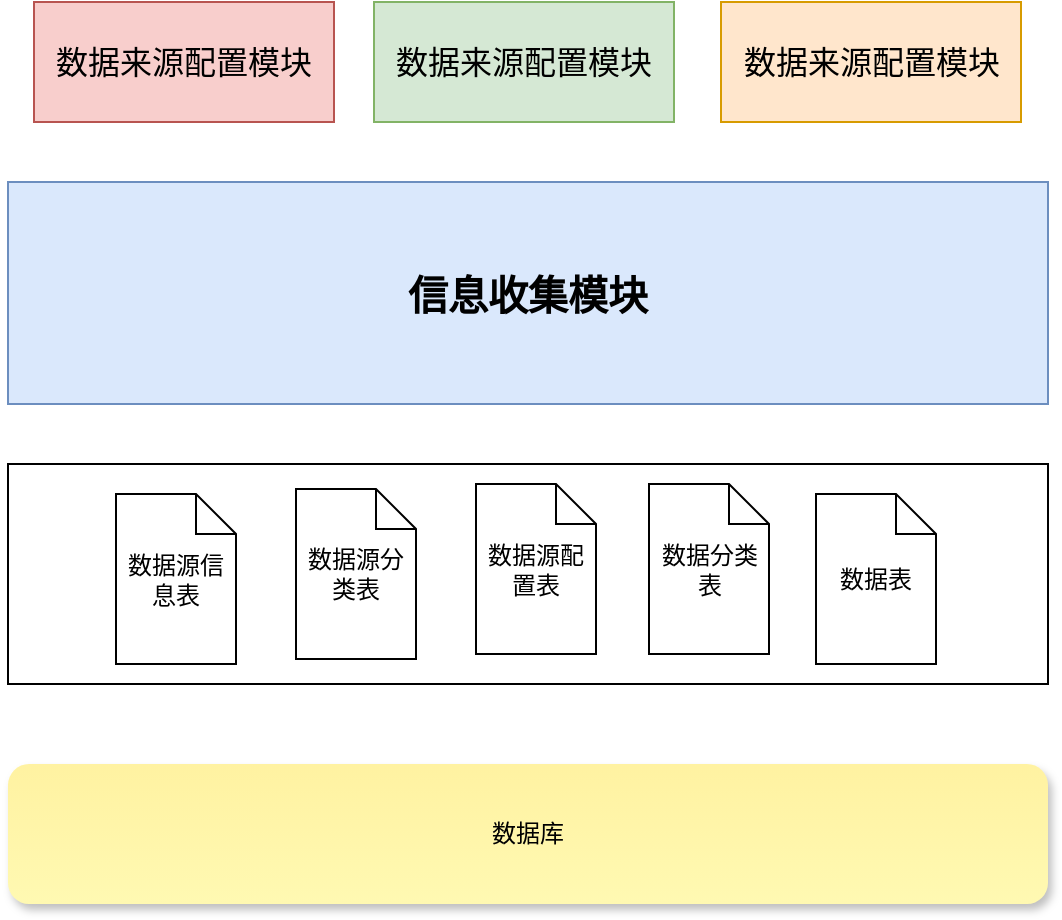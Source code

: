 <mxfile version="21.6.6" type="github">
  <diagram name="第 1 页" id="w53rVpv-0Bljx8trRUmC">
    <mxGraphModel dx="1434" dy="768" grid="1" gridSize="10" guides="1" tooltips="1" connect="1" arrows="1" fold="1" page="1" pageScale="1" pageWidth="827" pageHeight="1169" math="0" shadow="0">
      <root>
        <mxCell id="0" />
        <mxCell id="1" parent="0" />
        <mxCell id="UmqbzG80Im-ruK181eQt-31" value="信息收集模块" style="rounded=0;whiteSpace=wrap;html=1;fontFamily=宋体;fontSize=20;fillColor=#dae8fc;strokeColor=#6c8ebf;fontStyle=1" vertex="1" parent="1">
          <mxGeometry x="160" y="449" width="520" height="111" as="geometry" />
        </mxCell>
        <mxCell id="UmqbzG80Im-ruK181eQt-34" value="数据来源配置模块" style="rounded=0;whiteSpace=wrap;html=1;fontFamily=宋体;fontSize=16;fillColor=#f8cecc;strokeColor=#b85450;" vertex="1" parent="1">
          <mxGeometry x="173" y="359" width="150" height="60" as="geometry" />
        </mxCell>
        <mxCell id="UmqbzG80Im-ruK181eQt-35" value="数据来源配置模块" style="rounded=0;whiteSpace=wrap;html=1;fontFamily=宋体;fontSize=16;fillColor=#d5e8d4;strokeColor=#82b366;" vertex="1" parent="1">
          <mxGeometry x="343" y="359" width="150" height="60" as="geometry" />
        </mxCell>
        <mxCell id="UmqbzG80Im-ruK181eQt-36" value="数据来源配置模块" style="rounded=0;whiteSpace=wrap;html=1;fontFamily=宋体;fontSize=16;fillColor=#ffe6cc;strokeColor=#d79b00;" vertex="1" parent="1">
          <mxGeometry x="516.5" y="359" width="150" height="60" as="geometry" />
        </mxCell>
        <mxCell id="UmqbzG80Im-ruK181eQt-37" value="" style="rounded=0;whiteSpace=wrap;html=1;fontFamily=宋体;" vertex="1" parent="1">
          <mxGeometry x="160" y="590" width="520" height="110" as="geometry" />
        </mxCell>
        <mxCell id="UmqbzG80Im-ruK181eQt-41" value="数据源信息表" style="shape=note;size=20;whiteSpace=wrap;html=1;fontFamily=宋体;fontSize=12;" vertex="1" parent="1">
          <mxGeometry x="214" y="605" width="60" height="85" as="geometry" />
        </mxCell>
        <mxCell id="UmqbzG80Im-ruK181eQt-42" value="数据源分类表" style="shape=note;size=20;whiteSpace=wrap;html=1;fontFamily=宋体;fontSize=12;" vertex="1" parent="1">
          <mxGeometry x="304" y="602.5" width="60" height="85" as="geometry" />
        </mxCell>
        <mxCell id="UmqbzG80Im-ruK181eQt-43" value="数据源配置表" style="shape=note;size=20;whiteSpace=wrap;html=1;fontFamily=宋体;fontSize=12;" vertex="1" parent="1">
          <mxGeometry x="394" y="600" width="60" height="85" as="geometry" />
        </mxCell>
        <mxCell id="UmqbzG80Im-ruK181eQt-44" value="数据分类表" style="shape=note;size=20;whiteSpace=wrap;html=1;fontFamily=宋体;fontSize=12;" vertex="1" parent="1">
          <mxGeometry x="480.5" y="600" width="60" height="85" as="geometry" />
        </mxCell>
        <mxCell id="UmqbzG80Im-ruK181eQt-45" value="数据表" style="shape=note;size=20;whiteSpace=wrap;html=1;fontFamily=宋体;fontSize=12;" vertex="1" parent="1">
          <mxGeometry x="564" y="605" width="60" height="85" as="geometry" />
        </mxCell>
        <mxCell id="UmqbzG80Im-ruK181eQt-47" value="数据库" style="rounded=1;whiteSpace=wrap;html=1;fillColor=#FFF9B2;strokeColor=none;fontColor=#000000;fillStyle=solid;gradientDirection=north;gradientColor=#FFF2A1;shadow=1;" vertex="1" parent="1">
          <mxGeometry x="160" y="740" width="520" height="70" as="geometry" />
        </mxCell>
      </root>
    </mxGraphModel>
  </diagram>
</mxfile>
